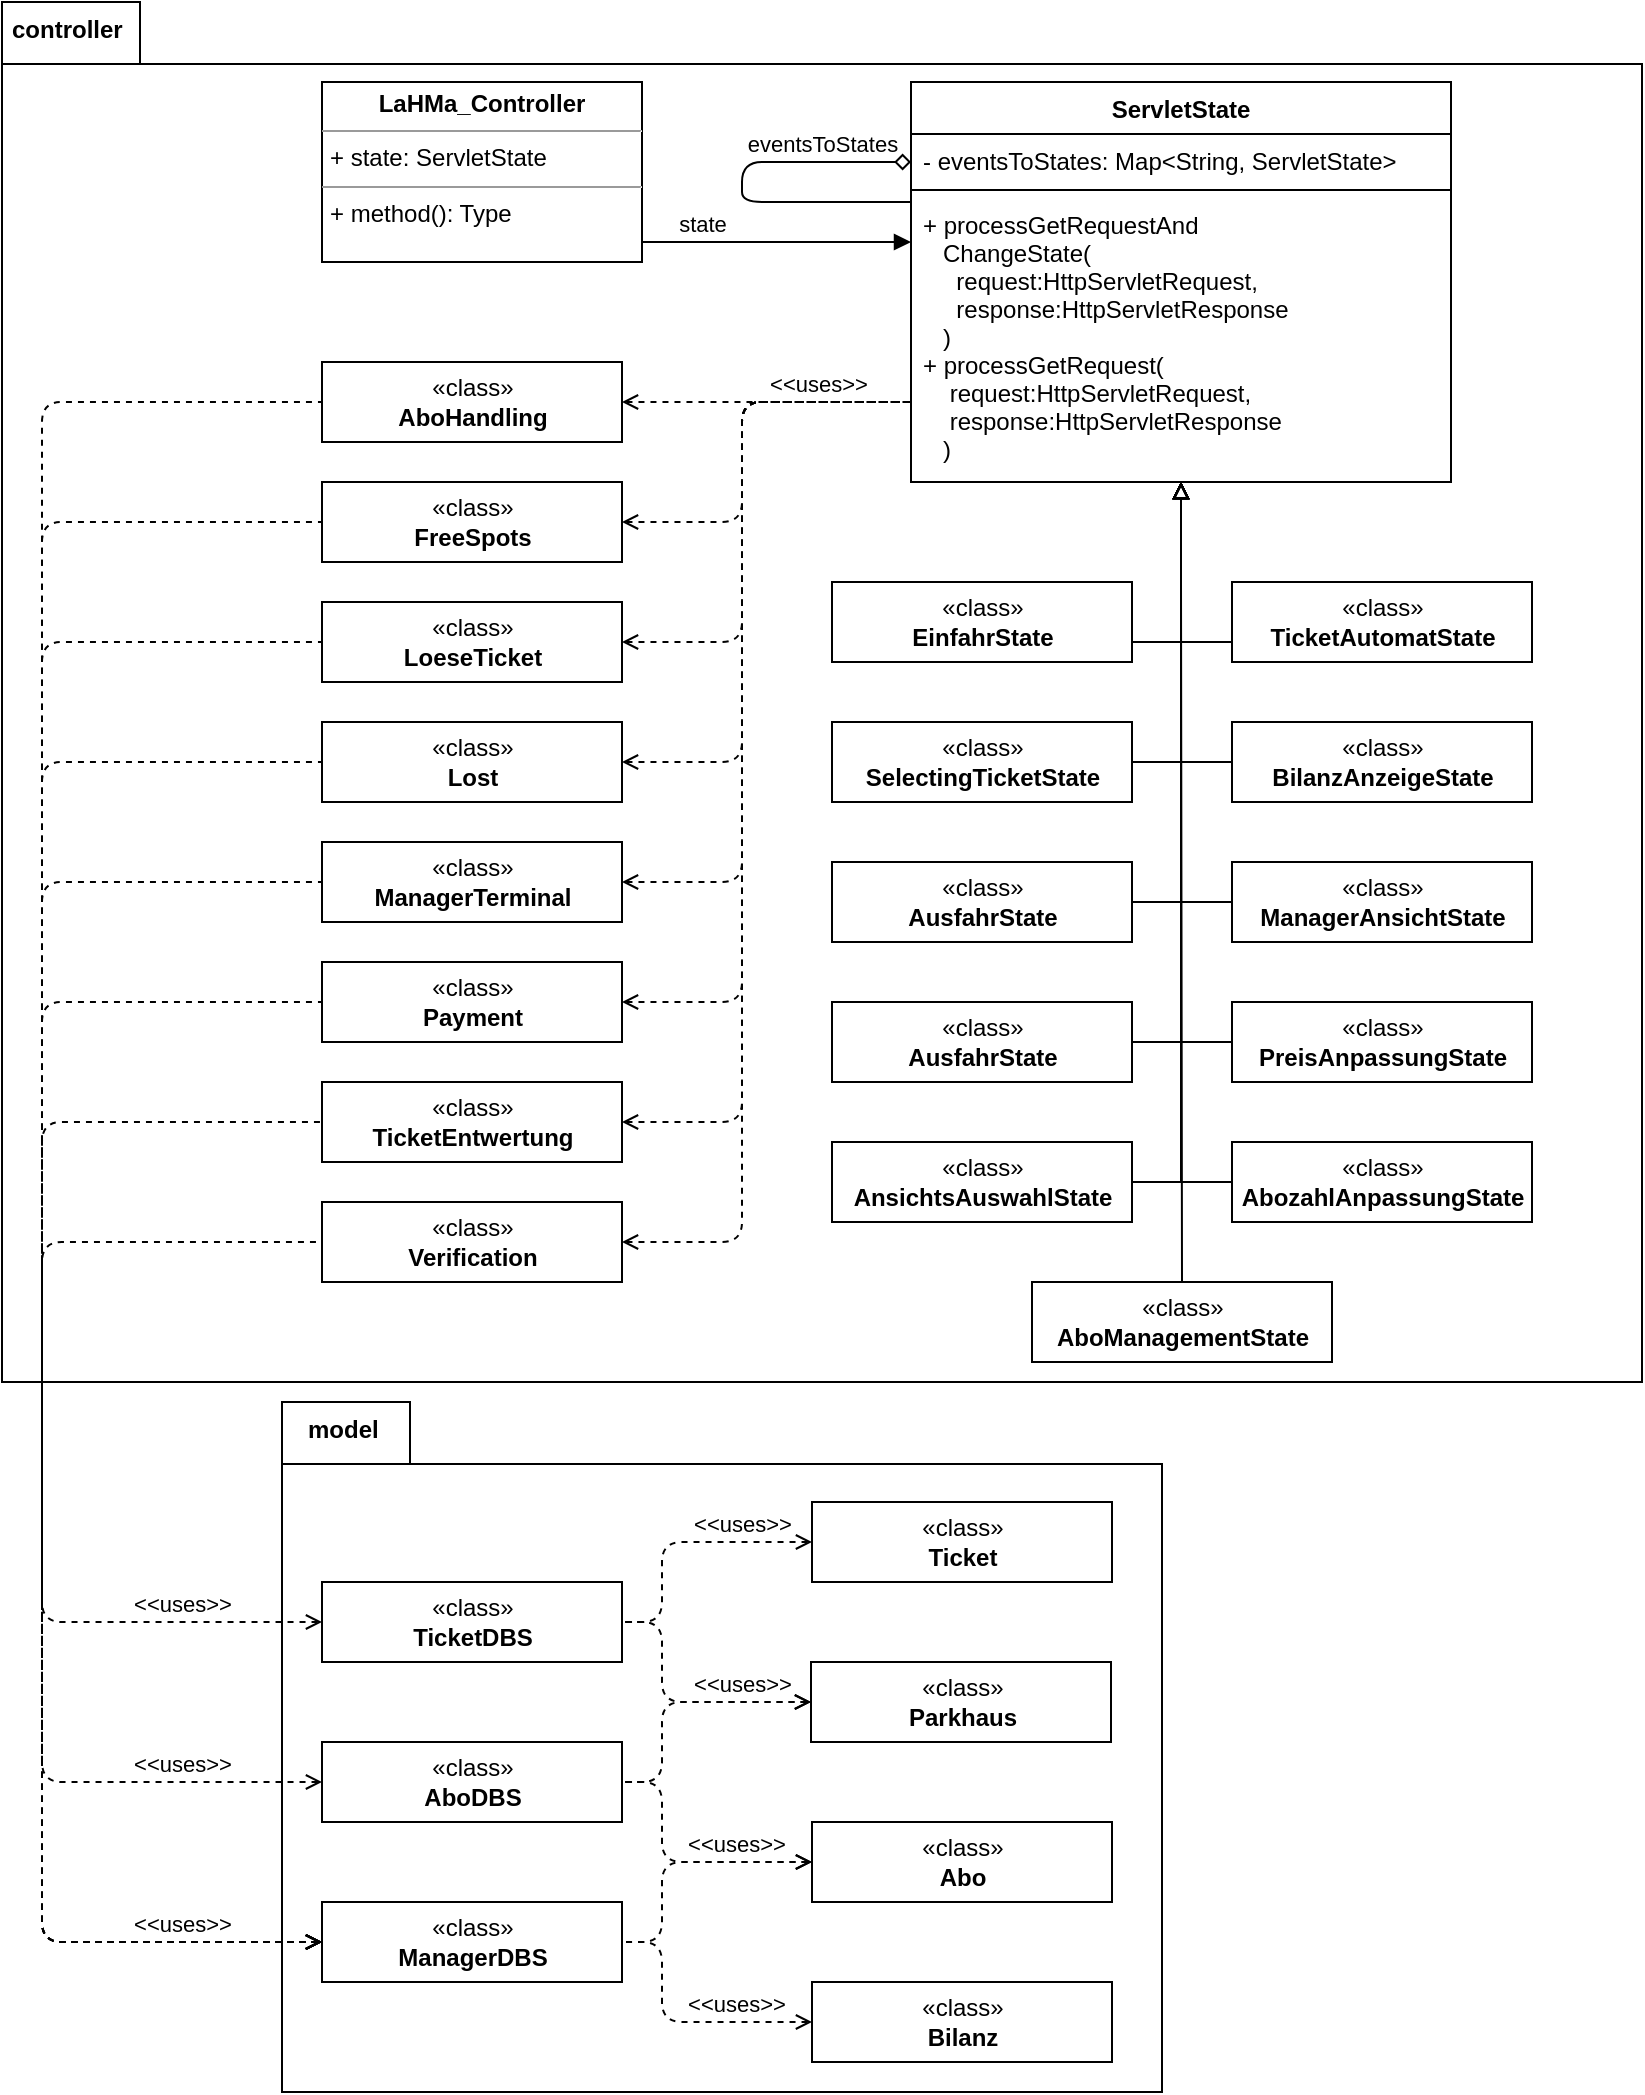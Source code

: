 <mxfile version="10.8.0" type="device"><diagram name="Page-1" id="c4acf3e9-155e-7222-9cf6-157b1a14988f"><mxGraphModel dx="353" dy="853" grid="1" gridSize="10" guides="1" tooltips="1" connect="1" arrows="1" fold="1" page="1" pageScale="1" pageWidth="850" pageHeight="1100" background="#ffffff" math="0" shadow="0"><root><mxCell id="0"/><mxCell id="1" parent="0"/><mxCell id="D-Fg335USDJCgf324UIB-92" value="model&lt;br&gt;" style="shape=folder;fontStyle=1;spacingTop=0;tabWidth=64;tabHeight=31;tabPosition=left;html=1;align=left;verticalAlign=top;spacingLeft=11;" vertex="1" parent="1"><mxGeometry x="1000" y="710" width="440" height="345" as="geometry"/></mxCell><mxCell id="D-Fg335USDJCgf324UIB-90" value="controller" style="shape=folder;fontStyle=1;spacingTop=0;tabWidth=64;tabHeight=31;tabPosition=left;html=1;align=left;verticalAlign=top;spacingLeft=3;" vertex="1" parent="1"><mxGeometry x="860" y="10" width="820" height="690" as="geometry"/></mxCell><mxCell id="D-Fg335USDJCgf324UIB-3" value="" style="edgeStyle=orthogonalEdgeStyle;rounded=0;orthogonalLoop=1;jettySize=auto;html=1;endArrow=none;endFill=0;startArrow=block;startFill=0;" edge="1" parent="1" source="D-Fg335USDJCgf324UIB-46" target="D-Fg335USDJCgf324UIB-2"><mxGeometry relative="1" as="geometry"><mxPoint x="1449.667" y="240" as="sourcePoint"/><Array as="points"><mxPoint x="1450" y="390"/></Array></mxGeometry></mxCell><mxCell id="D-Fg335USDJCgf324UIB-2" value="«class»&lt;br&gt;&lt;b&gt;BilanzAnzeigeState&lt;/b&gt;" style="html=1;" vertex="1" parent="1"><mxGeometry x="1475" y="370" width="150" height="40" as="geometry"/></mxCell><mxCell id="D-Fg335USDJCgf324UIB-5" value="" style="edgeStyle=orthogonalEdgeStyle;rounded=0;orthogonalLoop=1;jettySize=auto;html=1;endArrow=none;endFill=0;startArrow=block;startFill=0;" edge="1" parent="1" target="D-Fg335USDJCgf324UIB-6" source="D-Fg335USDJCgf324UIB-46"><mxGeometry relative="1" as="geometry"><mxPoint x="1449.667" y="240" as="sourcePoint"/><Array as="points"><mxPoint x="1450" y="330"/></Array></mxGeometry></mxCell><mxCell id="D-Fg335USDJCgf324UIB-6" value="«class»&lt;br&gt;&lt;b&gt;TicketAutomatState&lt;/b&gt;" style="html=1;" vertex="1" parent="1"><mxGeometry x="1475" y="300" width="150" height="40" as="geometry"/></mxCell><mxCell id="D-Fg335USDJCgf324UIB-7" value="" style="edgeStyle=orthogonalEdgeStyle;rounded=0;orthogonalLoop=1;jettySize=auto;html=1;endArrow=none;endFill=0;startArrow=block;startFill=0;" edge="1" parent="1" target="D-Fg335USDJCgf324UIB-8" source="D-Fg335USDJCgf324UIB-46"><mxGeometry relative="1" as="geometry"><mxPoint x="1449.667" y="240" as="sourcePoint"/><Array as="points"><mxPoint x="1450" y="390"/></Array></mxGeometry></mxCell><mxCell id="D-Fg335USDJCgf324UIB-8" value="«class»&lt;br&gt;&lt;b&gt;SelectingTicketState&lt;/b&gt;" style="html=1;" vertex="1" parent="1"><mxGeometry x="1275" y="370" width="150" height="40" as="geometry"/></mxCell><mxCell id="D-Fg335USDJCgf324UIB-22" value="«class»&lt;br&gt;&lt;b&gt;PreisAnpassungState&lt;/b&gt;" style="html=1;" vertex="1" parent="1"><mxGeometry x="1475" y="510" width="150" height="40" as="geometry"/></mxCell><mxCell id="D-Fg335USDJCgf324UIB-23" value="" style="edgeStyle=orthogonalEdgeStyle;rounded=0;orthogonalLoop=1;jettySize=auto;html=1;endArrow=none;endFill=0;startArrow=block;startFill=0;" edge="1" parent="1" source="D-Fg335USDJCgf324UIB-46" target="D-Fg335USDJCgf324UIB-22"><mxGeometry relative="1" as="geometry"><mxPoint x="1449.667" y="240" as="sourcePoint"/><mxPoint x="1065.471" y="320" as="targetPoint"/><Array as="points"><mxPoint x="1450" y="530"/></Array></mxGeometry></mxCell><mxCell id="D-Fg335USDJCgf324UIB-24" value="«class»&lt;br&gt;&lt;b&gt;ManagerAnsichtState&lt;/b&gt;&lt;br&gt;" style="html=1;" vertex="1" parent="1"><mxGeometry x="1475" y="440" width="150" height="40" as="geometry"/></mxCell><mxCell id="D-Fg335USDJCgf324UIB-25" value="«class»&lt;br&gt;&lt;b&gt;EinfahrState&lt;/b&gt;&lt;br&gt;" style="html=1;" vertex="1" parent="1"><mxGeometry x="1275" y="300" width="150" height="40" as="geometry"/></mxCell><mxCell id="D-Fg335USDJCgf324UIB-26" value="«class»&lt;br&gt;&lt;b&gt;AusfahrState&lt;/b&gt;&lt;br&gt;" style="html=1;" vertex="1" parent="1"><mxGeometry x="1275" y="440" width="150" height="40" as="geometry"/></mxCell><mxCell id="D-Fg335USDJCgf324UIB-27" value="" style="edgeStyle=orthogonalEdgeStyle;rounded=0;orthogonalLoop=1;jettySize=auto;html=1;endArrow=none;endFill=0;startArrow=block;startFill=0;" edge="1" parent="1" source="D-Fg335USDJCgf324UIB-46" target="D-Fg335USDJCgf324UIB-25"><mxGeometry relative="1" as="geometry"><mxPoint x="1449.667" y="240" as="sourcePoint"/><mxPoint x="1495" y="339.667" as="targetPoint"/><Array as="points"><mxPoint x="1450" y="330"/></Array></mxGeometry></mxCell><mxCell id="D-Fg335USDJCgf324UIB-28" value="" style="edgeStyle=orthogonalEdgeStyle;rounded=0;orthogonalLoop=1;jettySize=auto;html=1;endArrow=none;endFill=0;startArrow=block;startFill=0;" edge="1" parent="1" source="D-Fg335USDJCgf324UIB-46" target="D-Fg335USDJCgf324UIB-24"><mxGeometry relative="1" as="geometry"><mxPoint x="1449.667" y="240" as="sourcePoint"/><mxPoint x="1500" y="549.667" as="targetPoint"/><Array as="points"><mxPoint x="1450" y="460"/></Array></mxGeometry></mxCell><mxCell id="D-Fg335USDJCgf324UIB-29" value="" style="edgeStyle=orthogonalEdgeStyle;rounded=0;orthogonalLoop=1;jettySize=auto;html=1;endArrow=none;endFill=0;startArrow=block;startFill=0;" edge="1" parent="1" source="D-Fg335USDJCgf324UIB-46" target="D-Fg335USDJCgf324UIB-26"><mxGeometry relative="1" as="geometry"><mxPoint x="1449.667" y="240" as="sourcePoint"/><mxPoint x="1500" y="479.667" as="targetPoint"/><Array as="points"><mxPoint x="1450" y="460"/></Array></mxGeometry></mxCell><mxCell id="D-Fg335USDJCgf324UIB-30" value="«class»&lt;br&gt;&lt;b&gt;AusfahrState&lt;/b&gt;&lt;br&gt;" style="html=1;" vertex="1" parent="1"><mxGeometry x="1275" y="510" width="150" height="40" as="geometry"/></mxCell><mxCell id="D-Fg335USDJCgf324UIB-31" value="" style="edgeStyle=orthogonalEdgeStyle;rounded=0;orthogonalLoop=1;jettySize=auto;html=1;endArrow=none;endFill=0;startArrow=block;startFill=0;" edge="1" parent="1" source="D-Fg335USDJCgf324UIB-46" target="D-Fg335USDJCgf324UIB-30"><mxGeometry relative="1" as="geometry"><mxPoint x="1449.667" y="240" as="sourcePoint"/><mxPoint x="1495" y="549.667" as="targetPoint"/><Array as="points"><mxPoint x="1450" y="530"/></Array></mxGeometry></mxCell><mxCell id="D-Fg335USDJCgf324UIB-32" value="«class»&lt;br&gt;&lt;b&gt;AnsichtsAuswahlState&lt;/b&gt;&lt;br&gt;" style="html=1;" vertex="1" parent="1"><mxGeometry x="1275" y="580" width="150" height="40" as="geometry"/></mxCell><mxCell id="D-Fg335USDJCgf324UIB-33" value="" style="edgeStyle=orthogonalEdgeStyle;rounded=0;orthogonalLoop=1;jettySize=auto;html=1;endArrow=none;endFill=0;startArrow=block;startFill=0;" edge="1" parent="1" source="D-Fg335USDJCgf324UIB-46" target="D-Fg335USDJCgf324UIB-32"><mxGeometry relative="1" as="geometry"><mxPoint x="1449.667" y="240" as="sourcePoint"/><mxPoint x="1425" y="549.667" as="targetPoint"/><Array as="points"><mxPoint x="1450" y="600"/></Array></mxGeometry></mxCell><mxCell id="D-Fg335USDJCgf324UIB-34" value="«class»&lt;br&gt;&lt;b&gt;AbozahlAnpassungState&lt;/b&gt;&lt;br&gt;" style="html=1;" vertex="1" parent="1"><mxGeometry x="1475" y="580" width="150" height="40" as="geometry"/></mxCell><mxCell id="D-Fg335USDJCgf324UIB-36" value="" style="edgeStyle=orthogonalEdgeStyle;rounded=0;orthogonalLoop=1;jettySize=auto;html=1;endArrow=none;endFill=0;startArrow=block;startFill=0;" edge="1" parent="1" source="D-Fg335USDJCgf324UIB-46" target="D-Fg335USDJCgf324UIB-34"><mxGeometry relative="1" as="geometry"><mxPoint x="1449.667" y="240" as="sourcePoint"/><mxPoint x="1435" y="619.667" as="targetPoint"/><Array as="points"><mxPoint x="1450" y="600"/></Array></mxGeometry></mxCell><mxCell id="D-Fg335USDJCgf324UIB-37" value="«class»&lt;br&gt;&lt;b&gt;AboManagementState&lt;/b&gt;&lt;br&gt;" style="html=1;" vertex="1" parent="1"><mxGeometry x="1375" y="650" width="150" height="40" as="geometry"/></mxCell><mxCell id="D-Fg335USDJCgf324UIB-38" value="" style="edgeStyle=orthogonalEdgeStyle;rounded=0;orthogonalLoop=1;jettySize=auto;html=1;endArrow=none;endFill=0;startArrow=block;startFill=0;" edge="1" parent="1" source="D-Fg335USDJCgf324UIB-46" target="D-Fg335USDJCgf324UIB-37"><mxGeometry relative="1" as="geometry"><mxPoint x="1449.667" y="240" as="sourcePoint"/><mxPoint x="1485" y="609.667" as="targetPoint"/><Array as="points"><mxPoint x="1450" y="300"/><mxPoint x="1450" y="300"/></Array></mxGeometry></mxCell><mxCell id="D-Fg335USDJCgf324UIB-41" value="&lt;span&gt;eventsToStates&lt;/span&gt;" style="html=1;verticalAlign=bottom;endArrow=none;edgeStyle=orthogonalEdgeStyle;startArrow=diamond;startFill=0;endFill=0;" edge="1" parent="1" source="D-Fg335USDJCgf324UIB-43" target="D-Fg335USDJCgf324UIB-43"><mxGeometry x="-0.529" width="80" relative="1" as="geometry"><mxPoint x="1110" y="270" as="sourcePoint"/><mxPoint x="1190" y="270" as="targetPoint"/><Array as="points"><mxPoint x="1230" y="90"/><mxPoint x="1230" y="110"/></Array><mxPoint as="offset"/></mxGeometry></mxCell><mxCell id="D-Fg335USDJCgf324UIB-42" value="&lt;p style=&quot;margin: 0px ; margin-top: 4px ; text-align: center&quot;&gt;&lt;b&gt;LaHMa_Controller&lt;/b&gt;&lt;/p&gt;&lt;hr size=&quot;1&quot;&gt;&lt;p style=&quot;margin: 0px ; margin-left: 4px&quot;&gt;+ state: ServletState&lt;/p&gt;&lt;hr size=&quot;1&quot;&gt;&lt;p style=&quot;margin: 0px ; margin-left: 4px&quot;&gt;+ method(): Type&lt;/p&gt;" style="verticalAlign=top;align=left;overflow=fill;fontSize=12;fontFamily=Helvetica;html=1;" vertex="1" parent="1"><mxGeometry x="1020" y="50" width="160" height="90" as="geometry"/></mxCell><mxCell id="D-Fg335USDJCgf324UIB-43" value="ServletState" style="swimlane;fontStyle=1;align=center;verticalAlign=top;childLayout=stackLayout;horizontal=1;startSize=26;horizontalStack=0;resizeParent=1;resizeParentMax=0;resizeLast=0;collapsible=1;marginBottom=0;" vertex="1" parent="1"><mxGeometry x="1314.5" y="50" width="270" height="200" as="geometry"/></mxCell><mxCell id="D-Fg335USDJCgf324UIB-44" value="- eventsToStates: Map&lt;String, ServletState&gt;&#10;&#10;" style="text;strokeColor=none;fillColor=none;align=left;verticalAlign=top;spacingLeft=4;spacingRight=4;overflow=hidden;rotatable=0;points=[[0,0.5],[1,0.5]];portConstraint=eastwest;" vertex="1" parent="D-Fg335USDJCgf324UIB-43"><mxGeometry y="26" width="270" height="24" as="geometry"/></mxCell><mxCell id="D-Fg335USDJCgf324UIB-45" value="" style="line;strokeWidth=1;fillColor=none;align=left;verticalAlign=middle;spacingTop=-1;spacingLeft=3;spacingRight=3;rotatable=0;labelPosition=right;points=[];portConstraint=eastwest;" vertex="1" parent="D-Fg335USDJCgf324UIB-43"><mxGeometry y="50" width="270" height="8" as="geometry"/></mxCell><mxCell id="D-Fg335USDJCgf324UIB-46" value="+ processGetRequestAnd&#10;   ChangeState(&#10;     request:HttpServletRequest, &#10;     response:HttpServletResponse&#10;   )&#10;+ processGetRequest(&#10;    request:HttpServletRequest, &#10;    response:HttpServletResponse&#10;   )" style="text;strokeColor=none;fillColor=none;align=left;verticalAlign=top;spacingLeft=4;spacingRight=4;overflow=hidden;rotatable=0;points=[[0,0.5],[1,0.5]];portConstraint=eastwest;" vertex="1" parent="D-Fg335USDJCgf324UIB-43"><mxGeometry y="58" width="270" height="142" as="geometry"/></mxCell><mxCell id="D-Fg335USDJCgf324UIB-48" value="state" style="html=1;verticalAlign=bottom;endArrow=block;edgeStyle=orthogonalEdgeStyle;" edge="1" parent="1" source="D-Fg335USDJCgf324UIB-42" target="D-Fg335USDJCgf324UIB-43"><mxGeometry x="0.19" y="-50" width="80" relative="1" as="geometry"><mxPoint x="1070" y="270" as="sourcePoint"/><mxPoint x="1150" y="270" as="targetPoint"/><Array as="points"><mxPoint x="1260" y="130"/><mxPoint x="1260" y="130"/></Array><mxPoint x="-50" y="-50" as="offset"/></mxGeometry></mxCell><mxCell id="D-Fg335USDJCgf324UIB-52" value="«class»&lt;br&gt;&lt;b&gt;AboHandling&lt;/b&gt;&lt;br&gt;" style="html=1;" vertex="1" parent="1"><mxGeometry x="1020" y="190" width="150" height="40" as="geometry"/></mxCell><mxCell id="D-Fg335USDJCgf324UIB-53" value="«class»&lt;br&gt;&lt;b&gt;FreeSpots&lt;/b&gt;&lt;br&gt;" style="html=1;" vertex="1" parent="1"><mxGeometry x="1020" y="250" width="150" height="40" as="geometry"/></mxCell><mxCell id="D-Fg335USDJCgf324UIB-54" value="«class»&lt;br&gt;&lt;b&gt;LoeseTicket&lt;/b&gt;&lt;br&gt;" style="html=1;" vertex="1" parent="1"><mxGeometry x="1020" y="310" width="150" height="40" as="geometry"/></mxCell><mxCell id="D-Fg335USDJCgf324UIB-55" value="«class»&lt;br&gt;&lt;b&gt;Lost&lt;/b&gt;&lt;br&gt;" style="html=1;" vertex="1" parent="1"><mxGeometry x="1020" y="370" width="150" height="40" as="geometry"/></mxCell><mxCell id="D-Fg335USDJCgf324UIB-56" value="«class»&lt;br&gt;&lt;b&gt;ManagerTerminal&lt;/b&gt;&lt;br&gt;" style="html=1;" vertex="1" parent="1"><mxGeometry x="1020" y="430" width="150" height="40" as="geometry"/></mxCell><mxCell id="D-Fg335USDJCgf324UIB-57" value="«class»&lt;br&gt;&lt;b&gt;Payment&lt;/b&gt;&lt;br&gt;" style="html=1;" vertex="1" parent="1"><mxGeometry x="1020" y="490" width="150" height="40" as="geometry"/></mxCell><mxCell id="D-Fg335USDJCgf324UIB-58" value="«class»&lt;br&gt;&lt;b&gt;TicketEntwertung&lt;/b&gt;&lt;br&gt;" style="html=1;" vertex="1" parent="1"><mxGeometry x="1020" y="550" width="150" height="40" as="geometry"/></mxCell><mxCell id="D-Fg335USDJCgf324UIB-59" value="«class»&lt;br&gt;&lt;b&gt;Verification&lt;/b&gt;&lt;br&gt;" style="html=1;" vertex="1" parent="1"><mxGeometry x="1020" y="610" width="150" height="40" as="geometry"/></mxCell><mxCell id="D-Fg335USDJCgf324UIB-60" value="&amp;lt;&amp;lt;uses&amp;gt;&amp;gt;" style="html=1;verticalAlign=bottom;endArrow=none;dashed=1;endSize=8;edgeStyle=orthogonalEdgeStyle;endFill=0;startArrow=open;startFill=0;" edge="1" parent="1" source="D-Fg335USDJCgf324UIB-52" target="D-Fg335USDJCgf324UIB-43"><mxGeometry x="0.358" relative="1" as="geometry"><mxPoint x="1200" y="350" as="sourcePoint"/><mxPoint x="1120" y="350" as="targetPoint"/><Array as="points"><mxPoint x="1160" y="210"/><mxPoint x="1160" y="210"/></Array><mxPoint as="offset"/></mxGeometry></mxCell><mxCell id="D-Fg335USDJCgf324UIB-61" value="" style="html=1;verticalAlign=bottom;endArrow=none;dashed=1;endSize=8;edgeStyle=orthogonalEdgeStyle;endFill=0;startArrow=open;startFill=0;" edge="1" parent="1" source="D-Fg335USDJCgf324UIB-53" target="D-Fg335USDJCgf324UIB-46"><mxGeometry x="0.358" relative="1" as="geometry"><mxPoint x="1070" y="279.765" as="sourcePoint"/><mxPoint x="1324.5" y="239.765" as="targetPoint"/><Array as="points"><mxPoint x="1230" y="270"/><mxPoint x="1230" y="210"/></Array><mxPoint as="offset"/></mxGeometry></mxCell><mxCell id="D-Fg335USDJCgf324UIB-62" value="" style="html=1;verticalAlign=bottom;endArrow=none;dashed=1;endSize=8;edgeStyle=orthogonalEdgeStyle;endFill=0;startArrow=open;startFill=0;" edge="1" parent="1" source="D-Fg335USDJCgf324UIB-54" target="D-Fg335USDJCgf324UIB-46"><mxGeometry x="0.358" relative="1" as="geometry"><mxPoint x="1070" y="339.765" as="sourcePoint"/><mxPoint x="1324.5" y="239.765" as="targetPoint"/><Array as="points"><mxPoint x="1230" y="330"/><mxPoint x="1230" y="210"/></Array><mxPoint as="offset"/></mxGeometry></mxCell><mxCell id="D-Fg335USDJCgf324UIB-63" value="" style="html=1;verticalAlign=bottom;endArrow=none;dashed=1;endSize=8;edgeStyle=orthogonalEdgeStyle;endFill=0;startArrow=open;startFill=0;" edge="1" parent="1" source="D-Fg335USDJCgf324UIB-55" target="D-Fg335USDJCgf324UIB-43"><mxGeometry x="0.358" relative="1" as="geometry"><mxPoint x="1070" y="399.765" as="sourcePoint"/><mxPoint x="1324.5" y="250.353" as="targetPoint"/><Array as="points"><mxPoint x="1230" y="390"/><mxPoint x="1230" y="210"/></Array><mxPoint as="offset"/></mxGeometry></mxCell><mxCell id="D-Fg335USDJCgf324UIB-64" value="" style="html=1;verticalAlign=bottom;endArrow=none;dashed=1;endSize=8;edgeStyle=orthogonalEdgeStyle;endFill=0;startArrow=open;startFill=0;" edge="1" parent="1" source="D-Fg335USDJCgf324UIB-56" target="D-Fg335USDJCgf324UIB-46"><mxGeometry x="0.358" relative="1" as="geometry"><mxPoint x="1070" y="450.353" as="sourcePoint"/><mxPoint x="1324.5" y="239.765" as="targetPoint"/><Array as="points"><mxPoint x="1230" y="450"/><mxPoint x="1230" y="210"/></Array><mxPoint as="offset"/></mxGeometry></mxCell><mxCell id="D-Fg335USDJCgf324UIB-65" value="" style="html=1;verticalAlign=bottom;endArrow=none;dashed=1;endSize=8;edgeStyle=orthogonalEdgeStyle;endFill=0;startArrow=open;startFill=0;" edge="1" parent="1" source="D-Fg335USDJCgf324UIB-57" target="D-Fg335USDJCgf324UIB-46"><mxGeometry x="0.358" relative="1" as="geometry"><mxPoint x="1080" y="460.353" as="sourcePoint"/><mxPoint x="1334.5" y="249.765" as="targetPoint"/><Array as="points"><mxPoint x="1230" y="510"/><mxPoint x="1230" y="210"/></Array><mxPoint as="offset"/></mxGeometry></mxCell><mxCell id="D-Fg335USDJCgf324UIB-66" value="" style="html=1;verticalAlign=bottom;endArrow=none;dashed=1;endSize=8;edgeStyle=orthogonalEdgeStyle;endFill=0;startArrow=open;startFill=0;" edge="1" parent="1" source="D-Fg335USDJCgf324UIB-58" target="D-Fg335USDJCgf324UIB-46"><mxGeometry x="0.358" relative="1" as="geometry"><mxPoint x="1090" y="470.353" as="sourcePoint"/><mxPoint x="1344.5" y="259.765" as="targetPoint"/><Array as="points"><mxPoint x="1230" y="570"/><mxPoint x="1230" y="210"/></Array><mxPoint as="offset"/></mxGeometry></mxCell><mxCell id="D-Fg335USDJCgf324UIB-67" value="" style="html=1;verticalAlign=bottom;endArrow=none;dashed=1;endSize=8;edgeStyle=orthogonalEdgeStyle;endFill=0;startArrow=open;startFill=0;" edge="1" parent="1" source="D-Fg335USDJCgf324UIB-59" target="D-Fg335USDJCgf324UIB-46"><mxGeometry x="0.358" relative="1" as="geometry"><mxPoint x="1100" y="480.353" as="sourcePoint"/><mxPoint x="1354.5" y="269.765" as="targetPoint"/><Array as="points"><mxPoint x="1230" y="630"/><mxPoint x="1230" y="210"/></Array><mxPoint as="offset"/></mxGeometry></mxCell><mxCell id="D-Fg335USDJCgf324UIB-68" value="«class»&lt;br&gt;&lt;b&gt;Abo&lt;/b&gt;&lt;br&gt;" style="html=1;" vertex="1" parent="1"><mxGeometry x="1265" y="920" width="150" height="40" as="geometry"/></mxCell><mxCell id="D-Fg335USDJCgf324UIB-69" value="«class»&lt;br&gt;&lt;b&gt;AboDBS&lt;/b&gt;&lt;br&gt;" style="html=1;" vertex="1" parent="1"><mxGeometry x="1020" y="880" width="150" height="40" as="geometry"/></mxCell><mxCell id="D-Fg335USDJCgf324UIB-70" value="«class»&lt;br&gt;&lt;b&gt;TicketDBS&lt;/b&gt;&lt;br&gt;" style="html=1;" vertex="1" parent="1"><mxGeometry x="1020" y="800" width="150" height="40" as="geometry"/></mxCell><mxCell id="D-Fg335USDJCgf324UIB-71" value="«class»&lt;br&gt;&lt;b&gt;ManagerDBS&lt;/b&gt;&lt;br&gt;" style="html=1;" vertex="1" parent="1"><mxGeometry x="1020" y="960" width="150" height="40" as="geometry"/></mxCell><mxCell id="D-Fg335USDJCgf324UIB-72" value="«class»&lt;br&gt;&lt;b&gt;Bilanz&lt;/b&gt;&lt;br&gt;" style="html=1;" vertex="1" parent="1"><mxGeometry x="1265" y="1000" width="150" height="40" as="geometry"/></mxCell><mxCell id="D-Fg335USDJCgf324UIB-73" value="«class»&lt;br&gt;&lt;b&gt;Parkhaus&lt;/b&gt;&lt;br&gt;" style="html=1;" vertex="1" parent="1"><mxGeometry x="1264.5" y="840" width="150" height="40" as="geometry"/></mxCell><mxCell id="D-Fg335USDJCgf324UIB-74" value="«class»&lt;br&gt;&lt;b&gt;Ticket&lt;/b&gt;&lt;br&gt;" style="html=1;" vertex="1" parent="1"><mxGeometry x="1265" y="760" width="150" height="40" as="geometry"/></mxCell><mxCell id="D-Fg335USDJCgf324UIB-75" value="&amp;lt;&amp;lt;uses&amp;gt;&amp;gt;" style="html=1;verticalAlign=bottom;endArrow=none;dashed=1;endSize=8;edgeStyle=orthogonalEdgeStyle;endFill=0;startArrow=open;startFill=0;" edge="1" parent="1" source="D-Fg335USDJCgf324UIB-69" target="D-Fg335USDJCgf324UIB-59"><mxGeometry x="-0.746" relative="1" as="geometry"><mxPoint x="1070" y="599.857" as="sourcePoint"/><mxPoint x="1214.5" y="179.857" as="targetPoint"/><Array as="points"><mxPoint x="880" y="900"/><mxPoint x="880" y="630"/></Array><mxPoint as="offset"/></mxGeometry></mxCell><mxCell id="D-Fg335USDJCgf324UIB-76" value="&amp;lt;&amp;lt;uses&amp;gt;&amp;gt;" style="html=1;verticalAlign=bottom;endArrow=none;dashed=1;endSize=8;edgeStyle=orthogonalEdgeStyle;endFill=0;startArrow=open;startFill=0;" edge="1" parent="1" source="D-Fg335USDJCgf324UIB-68" target="D-Fg335USDJCgf324UIB-69"><mxGeometry x="-0.44" relative="1" as="geometry"><mxPoint x="1030" y="909.857" as="sourcePoint"/><mxPoint x="995.571" y="620" as="targetPoint"/><Array as="points"><mxPoint x="1190" y="940"/><mxPoint x="1190" y="900"/></Array><mxPoint as="offset"/></mxGeometry></mxCell><mxCell id="D-Fg335USDJCgf324UIB-77" value="&amp;lt;&amp;lt;uses&amp;gt;&amp;gt;" style="html=1;verticalAlign=bottom;endArrow=none;dashed=1;endSize=8;edgeStyle=orthogonalEdgeStyle;endFill=0;startArrow=open;startFill=0;" edge="1" parent="1" source="D-Fg335USDJCgf324UIB-74" target="D-Fg335USDJCgf324UIB-70"><mxGeometry x="-0.481" relative="1" as="geometry"><mxPoint x="1274.5" y="1019.857" as="sourcePoint"/><mxPoint x="1180" y="910.143" as="targetPoint"/><Array as="points"><mxPoint x="1190" y="780"/><mxPoint x="1190" y="820"/></Array><mxPoint as="offset"/></mxGeometry></mxCell><mxCell id="D-Fg335USDJCgf324UIB-78" value="" style="html=1;verticalAlign=bottom;endArrow=none;dashed=1;endSize=8;edgeStyle=orthogonalEdgeStyle;endFill=0;startArrow=open;startFill=0;" edge="1" parent="1" source="D-Fg335USDJCgf324UIB-73" target="D-Fg335USDJCgf324UIB-69"><mxGeometry x="0.358" relative="1" as="geometry"><mxPoint x="1275" y="940.333" as="sourcePoint"/><mxPoint x="1180" y="910.333" as="targetPoint"/><Array as="points"><mxPoint x="1190" y="860"/><mxPoint x="1190" y="900"/></Array><mxPoint as="offset"/></mxGeometry></mxCell><mxCell id="D-Fg335USDJCgf324UIB-79" value="&amp;lt;&amp;lt;uses&amp;gt;&amp;gt;" style="html=1;verticalAlign=bottom;endArrow=none;dashed=1;endSize=8;edgeStyle=orthogonalEdgeStyle;endFill=0;startArrow=open;startFill=0;" edge="1" parent="1" source="D-Fg335USDJCgf324UIB-73" target="D-Fg335USDJCgf324UIB-70"><mxGeometry x="-0.487" relative="1" as="geometry"><mxPoint x="1274.5" y="870.333" as="sourcePoint"/><mxPoint x="1180" y="910.333" as="targetPoint"/><Array as="points"><mxPoint x="1190" y="860"/><mxPoint x="1190" y="820"/></Array><mxPoint as="offset"/></mxGeometry></mxCell><mxCell id="D-Fg335USDJCgf324UIB-80" value="&amp;lt;&amp;lt;uses&amp;gt;&amp;gt;" style="html=1;verticalAlign=bottom;endArrow=none;dashed=1;endSize=8;edgeStyle=orthogonalEdgeStyle;endFill=0;startArrow=open;startFill=0;" edge="1" parent="1" source="D-Fg335USDJCgf324UIB-72" target="D-Fg335USDJCgf324UIB-71"><mxGeometry x="-0.44" relative="1" as="geometry"><mxPoint x="1275" y="950.333" as="sourcePoint"/><mxPoint x="1180" y="910.333" as="targetPoint"/><Array as="points"><mxPoint x="1190" y="1020"/><mxPoint x="1190" y="980"/></Array><mxPoint as="offset"/></mxGeometry></mxCell><mxCell id="D-Fg335USDJCgf324UIB-81" value="" style="html=1;verticalAlign=bottom;endArrow=none;dashed=1;endSize=8;edgeStyle=orthogonalEdgeStyle;endFill=0;startArrow=open;startFill=0;" edge="1" parent="1" source="D-Fg335USDJCgf324UIB-68" target="D-Fg335USDJCgf324UIB-71"><mxGeometry x="-0.44" relative="1" as="geometry"><mxPoint x="1275" y="1030.333" as="sourcePoint"/><mxPoint x="1180" y="990.333" as="targetPoint"/><Array as="points"><mxPoint x="1190" y="940"/><mxPoint x="1190" y="980"/></Array><mxPoint as="offset"/></mxGeometry></mxCell><mxCell id="D-Fg335USDJCgf324UIB-83" value="&amp;lt;&amp;lt;uses&amp;gt;&amp;gt;" style="html=1;verticalAlign=bottom;endArrow=none;dashed=1;endSize=8;edgeStyle=orthogonalEdgeStyle;endFill=0;startArrow=open;startFill=0;" edge="1" parent="1" source="D-Fg335USDJCgf324UIB-70" target="D-Fg335USDJCgf324UIB-58"><mxGeometry x="-0.736" relative="1" as="geometry"><mxPoint x="1030" y="910.333" as="sourcePoint"/><mxPoint x="920" y="600.333" as="targetPoint"/><Array as="points"><mxPoint x="880" y="820"/><mxPoint x="880" y="570"/></Array><mxPoint as="offset"/></mxGeometry></mxCell><mxCell id="D-Fg335USDJCgf324UIB-84" value="" style="html=1;verticalAlign=bottom;endArrow=none;dashed=1;endSize=8;edgeStyle=orthogonalEdgeStyle;endFill=0;startArrow=open;startFill=0;" edge="1" parent="1" source="D-Fg335USDJCgf324UIB-71" target="D-Fg335USDJCgf324UIB-57"><mxGeometry x="0.358" relative="1" as="geometry"><mxPoint x="1030" y="830.333" as="sourcePoint"/><mxPoint x="920" y="540.333" as="targetPoint"/><Array as="points"><mxPoint x="880" y="980"/><mxPoint x="880" y="510"/></Array><mxPoint as="offset"/></mxGeometry></mxCell><mxCell id="D-Fg335USDJCgf324UIB-85" value="" style="html=1;verticalAlign=bottom;endArrow=none;dashed=1;endSize=8;edgeStyle=orthogonalEdgeStyle;endFill=0;startArrow=open;startFill=0;" edge="1" parent="1" source="D-Fg335USDJCgf324UIB-71" target="D-Fg335USDJCgf324UIB-56"><mxGeometry x="0.358" relative="1" as="geometry"><mxPoint x="1030" y="990.333" as="sourcePoint"/><mxPoint x="920" y="480.333" as="targetPoint"/><Array as="points"><mxPoint x="880" y="980"/><mxPoint x="880" y="450"/></Array><mxPoint as="offset"/></mxGeometry></mxCell><mxCell id="D-Fg335USDJCgf324UIB-86" value="" style="html=1;verticalAlign=bottom;endArrow=none;dashed=1;endSize=8;edgeStyle=orthogonalEdgeStyle;endFill=0;startArrow=open;startFill=0;" edge="1" parent="1" source="D-Fg335USDJCgf324UIB-71" target="D-Fg335USDJCgf324UIB-55"><mxGeometry x="0.358" relative="1" as="geometry"><mxPoint x="1039.667" y="1000.333" as="sourcePoint"/><mxPoint x="920" y="420.333" as="targetPoint"/><Array as="points"><mxPoint x="880" y="980"/><mxPoint x="880" y="390"/></Array><mxPoint as="offset"/></mxGeometry></mxCell><mxCell id="D-Fg335USDJCgf324UIB-87" value="" style="html=1;verticalAlign=bottom;endArrow=none;dashed=1;endSize=8;edgeStyle=orthogonalEdgeStyle;endFill=0;startArrow=open;startFill=0;" edge="1" parent="1" source="D-Fg335USDJCgf324UIB-71" target="D-Fg335USDJCgf324UIB-54"><mxGeometry x="0.358" relative="1" as="geometry"><mxPoint x="1030" y="990.333" as="sourcePoint"/><mxPoint x="920" y="360.333" as="targetPoint"/><Array as="points"><mxPoint x="880" y="980"/><mxPoint x="880" y="330"/></Array><mxPoint as="offset"/></mxGeometry></mxCell><mxCell id="D-Fg335USDJCgf324UIB-88" value="" style="html=1;verticalAlign=bottom;endArrow=none;dashed=1;endSize=8;edgeStyle=orthogonalEdgeStyle;endFill=0;startArrow=open;startFill=0;" edge="1" parent="1" source="D-Fg335USDJCgf324UIB-71" target="D-Fg335USDJCgf324UIB-53"><mxGeometry x="0.358" relative="1" as="geometry"><mxPoint x="1039.667" y="1000.333" as="sourcePoint"/><mxPoint x="920" y="300.333" as="targetPoint"/><Array as="points"><mxPoint x="880" y="980"/><mxPoint x="880" y="270"/></Array><mxPoint as="offset"/></mxGeometry></mxCell><mxCell id="D-Fg335USDJCgf324UIB-89" value="&amp;lt;&amp;lt;uses&amp;gt;&amp;gt;&lt;br&gt;" style="html=1;verticalAlign=bottom;endArrow=none;dashed=1;endSize=8;edgeStyle=orthogonalEdgeStyle;endFill=0;startArrow=open;startFill=0;" edge="1" parent="1" source="D-Fg335USDJCgf324UIB-71" target="D-Fg335USDJCgf324UIB-52"><mxGeometry x="-0.867" relative="1" as="geometry"><mxPoint x="1049.667" y="1010.333" as="sourcePoint"/><mxPoint x="920" y="240.333" as="targetPoint"/><Array as="points"><mxPoint x="880" y="980"/><mxPoint x="880" y="210"/></Array><mxPoint as="offset"/></mxGeometry></mxCell></root></mxGraphModel></diagram></mxfile>